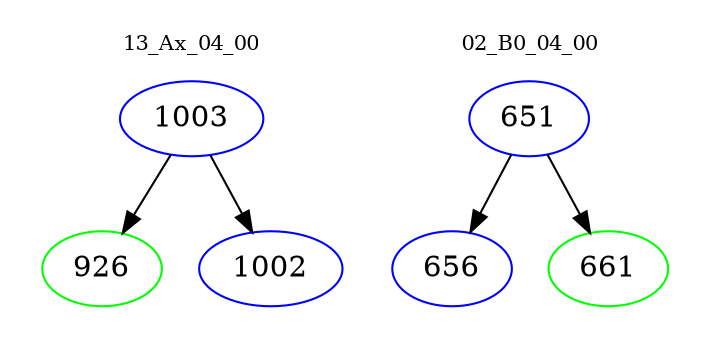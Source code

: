 digraph{
subgraph cluster_0 {
color = white
label = "13_Ax_04_00";
fontsize=10;
T0_1003 [label="1003", color="blue"]
T0_1003 -> T0_926 [color="black"]
T0_926 [label="926", color="green"]
T0_1003 -> T0_1002 [color="black"]
T0_1002 [label="1002", color="blue"]
}
subgraph cluster_1 {
color = white
label = "02_B0_04_00";
fontsize=10;
T1_651 [label="651", color="blue"]
T1_651 -> T1_656 [color="black"]
T1_656 [label="656", color="blue"]
T1_651 -> T1_661 [color="black"]
T1_661 [label="661", color="green"]
}
}
